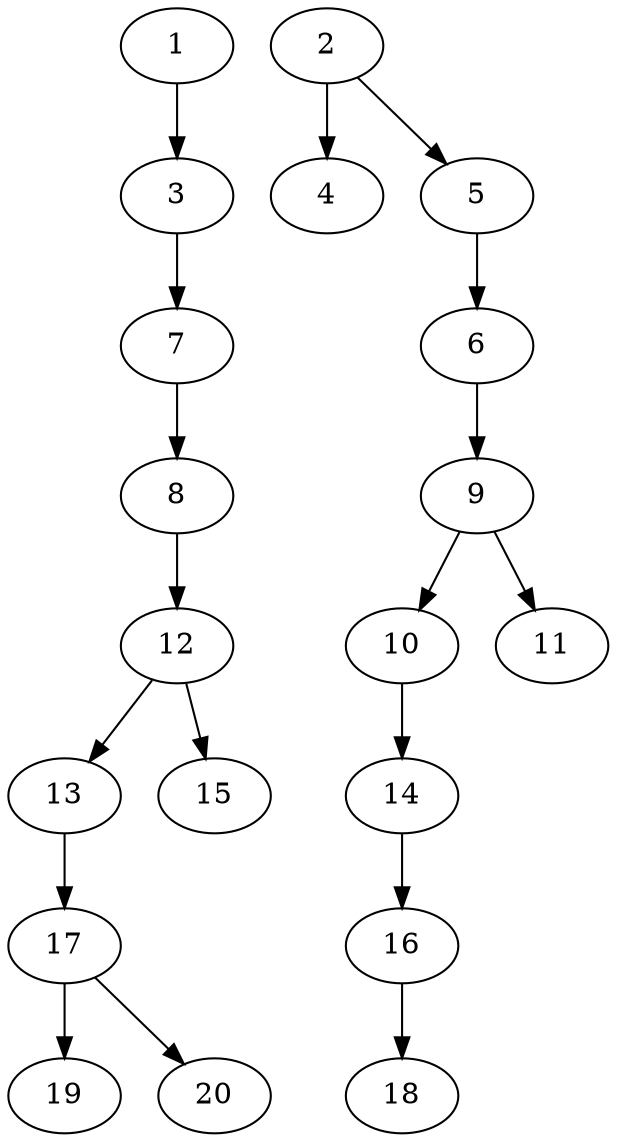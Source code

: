 // DAG (tier=1-easy, mode=data, n=20, ccr=0.342, fat=0.389, density=0.221, regular=0.640, jump=0.037, mindata=1048576, maxdata=8388608)
// DAG automatically generated by daggen at Sun Aug 24 16:33:33 2025
// /home/ermia/Project/Environments/daggen/bin/daggen --dot --ccr 0.342 --fat 0.389 --regular 0.640 --density 0.221 --jump 0.037 --mindata 1048576 --maxdata 8388608 -n 20 
digraph G {
  1 [size="1373561831530010112", alpha="0.12", expect_size="686780915765005056"]
  1 -> 3 [size ="484271017951232"]
  2 [size="241543892295360", alpha="0.03", expect_size="120771946147680"]
  2 -> 4 [size ="11759620456448"]
  2 -> 5 [size ="11759620456448"]
  3 [size="392809866075719073792", alpha="0.05", expect_size="196404933037859536896"]
  3 -> 7 [size ="429086560223232"]
  4 [size="364204828347519205376", alpha="0.19", expect_size="182102414173759602688"]
  5 [size="125774151455552320", alpha="0.14", expect_size="62887075727776160"]
  5 -> 6 [size ="199115220713472"]
  6 [size="162402428196747214848", alpha="0.01", expect_size="81201214098373607424"]
  6 -> 9 [size ="238132314243072"]
  7 [size="1875574466811934", alpha="0.02", expect_size="937787233405967"]
  7 -> 8 [size ="38308834967552"]
  8 [size="202429096043160272896", alpha="0.11", expect_size="101214548021580136448"]
  8 -> 12 [size ="275806995611648"]
  9 [size="248787929771448205312", alpha="0.15", expect_size="124393964885724102656"]
  9 -> 10 [size ="316453223923712"]
  9 -> 11 [size ="316453223923712"]
  10 [size="12336038299032984", alpha="0.12", expect_size="6168019149516492"]
  10 -> 14 [size ="356165665947648"]
  11 [size="15644191233458756", alpha="0.13", expect_size="7822095616729378"]
  12 [size="151845602341654016", alpha="0.03", expect_size="75922801170827008"]
  12 -> 13 [size ="261378321416192"]
  12 -> 15 [size ="261378321416192"]
  13 [size="2191015065232643", alpha="0.16", expect_size="1095507532616321"]
  13 -> 17 [size ="50311523729408"]
  14 [size="491321982602027968", alpha="0.01", expect_size="245660991301013984"]
  14 -> 16 [size ="470727417397248"]
  15 [size="584048966032611606528", alpha="0.13", expect_size="292024483016305803264"]
  16 [size="39663384698049904", alpha="0.16", expect_size="19831692349024952"]
  16 -> 18 [size ="18102288908288"]
  17 [size="3235540680339391", alpha="0.02", expect_size="1617770340169695"]
  17 -> 19 [size ="105896185167872"]
  17 -> 20 [size ="105896185167872"]
  18 [size="13950910162381950", alpha="0.14", expect_size="6975455081190975"]
  19 [size="1076238271371718784", alpha="0.12", expect_size="538119135685859392"]
  20 [size="19567512735019056", alpha="0.18", expect_size="9783756367509528"]
}